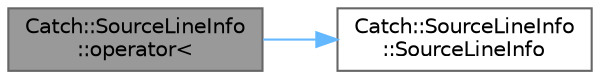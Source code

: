 digraph "Catch::SourceLineInfo::operator&lt;"
{
 // LATEX_PDF_SIZE
  bgcolor="transparent";
  edge [fontname=Helvetica,fontsize=10,labelfontname=Helvetica,labelfontsize=10];
  node [fontname=Helvetica,fontsize=10,shape=box,height=0.2,width=0.4];
  rankdir="LR";
  Node1 [id="Node000001",label="Catch::SourceLineInfo\l::operator\<",height=0.2,width=0.4,color="gray40", fillcolor="grey60", style="filled", fontcolor="black",tooltip=" "];
  Node1 -> Node2 [id="edge1_Node000001_Node000002",color="steelblue1",style="solid",tooltip=" "];
  Node2 [id="Node000002",label="Catch::SourceLineInfo\l::SourceLineInfo",height=0.2,width=0.4,color="grey40", fillcolor="white", style="filled",URL="$struct_catch_1_1_source_line_info.html#a2d80932bb4129b1606d1924a5c44be2f",tooltip=" "];
}
